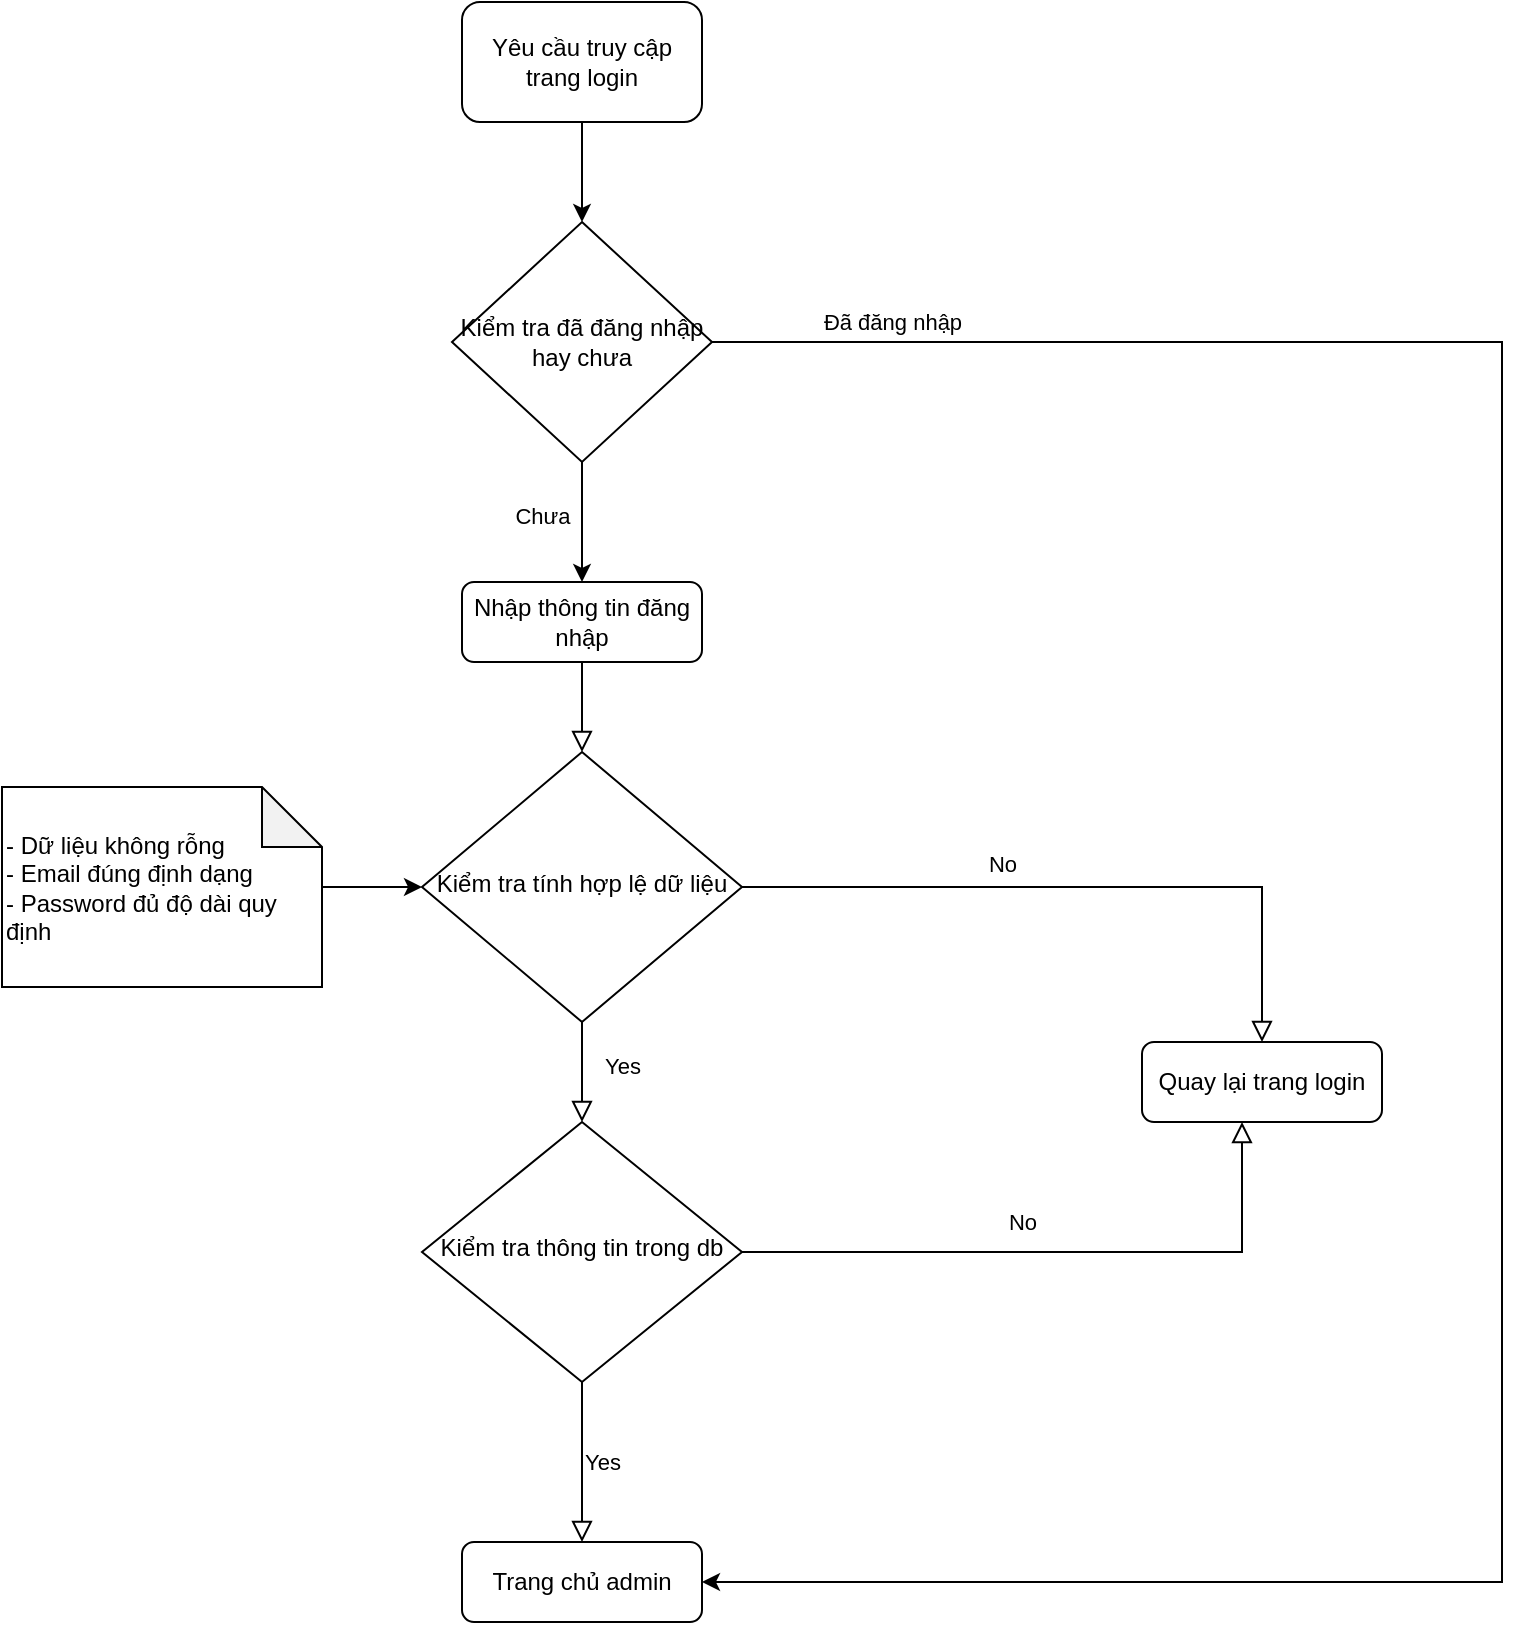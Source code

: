 <mxfile version="13.1.14" type="device"><diagram id="C5RBs43oDa-KdzZeNtuy" name="Page-1"><mxGraphModel dx="1102" dy="1734" grid="1" gridSize="10" guides="1" tooltips="1" connect="1" arrows="1" fold="1" page="1" pageScale="1" pageWidth="827" pageHeight="1169" math="0" shadow="0"><root><mxCell id="WIyWlLk6GJQsqaUBKTNV-0"/><mxCell id="WIyWlLk6GJQsqaUBKTNV-1" parent="WIyWlLk6GJQsqaUBKTNV-0"/><mxCell id="WIyWlLk6GJQsqaUBKTNV-2" value="" style="rounded=0;html=1;jettySize=auto;orthogonalLoop=1;fontSize=11;endArrow=block;endFill=0;endSize=8;strokeWidth=1;shadow=0;labelBackgroundColor=none;edgeStyle=orthogonalEdgeStyle;" parent="WIyWlLk6GJQsqaUBKTNV-1" source="WIyWlLk6GJQsqaUBKTNV-3" target="WIyWlLk6GJQsqaUBKTNV-6" edge="1"><mxGeometry relative="1" as="geometry"/></mxCell><mxCell id="WIyWlLk6GJQsqaUBKTNV-3" value="Nhập thông tin đăng nhập" style="rounded=1;whiteSpace=wrap;html=1;fontSize=12;glass=0;strokeWidth=1;shadow=0;arcSize=15;" parent="WIyWlLk6GJQsqaUBKTNV-1" vertex="1"><mxGeometry x="250" y="50" width="120" height="40" as="geometry"/></mxCell><mxCell id="WIyWlLk6GJQsqaUBKTNV-4" value="Yes" style="rounded=0;html=1;jettySize=auto;orthogonalLoop=1;fontSize=11;endArrow=block;endFill=0;endSize=8;strokeWidth=1;shadow=0;labelBackgroundColor=none;edgeStyle=orthogonalEdgeStyle;entryX=0.5;entryY=0;entryDx=0;entryDy=0;" parent="WIyWlLk6GJQsqaUBKTNV-1" source="WIyWlLk6GJQsqaUBKTNV-6" target="WIyWlLk6GJQsqaUBKTNV-10" edge="1"><mxGeometry x="-0.143" y="20" relative="1" as="geometry"><mxPoint as="offset"/><mxPoint x="260" y="310" as="targetPoint"/></mxGeometry></mxCell><mxCell id="WIyWlLk6GJQsqaUBKTNV-5" value="No" style="edgeStyle=orthogonalEdgeStyle;rounded=0;html=1;jettySize=auto;orthogonalLoop=1;fontSize=11;endArrow=block;endFill=0;endSize=8;strokeWidth=1;shadow=0;labelBackgroundColor=none;" parent="WIyWlLk6GJQsqaUBKTNV-1" source="WIyWlLk6GJQsqaUBKTNV-6" target="WIyWlLk6GJQsqaUBKTNV-11" edge="1"><mxGeometry x="-0.23" y="13" relative="1" as="geometry"><mxPoint y="1" as="offset"/></mxGeometry></mxCell><mxCell id="WIyWlLk6GJQsqaUBKTNV-6" value="Kiểm tra tính hợp lệ dữ liệu" style="rhombus;whiteSpace=wrap;html=1;shadow=0;fontFamily=Helvetica;fontSize=12;align=center;strokeWidth=1;spacing=6;spacingTop=-4;" parent="WIyWlLk6GJQsqaUBKTNV-1" vertex="1"><mxGeometry x="230" y="135" width="160" height="135" as="geometry"/></mxCell><mxCell id="WIyWlLk6GJQsqaUBKTNV-8" value="No" style="rounded=0;html=1;jettySize=auto;orthogonalLoop=1;fontSize=11;endArrow=block;endFill=0;endSize=8;strokeWidth=1;shadow=0;labelBackgroundColor=none;edgeStyle=orthogonalEdgeStyle;" parent="WIyWlLk6GJQsqaUBKTNV-1" source="WIyWlLk6GJQsqaUBKTNV-10" target="WIyWlLk6GJQsqaUBKTNV-11" edge="1"><mxGeometry x="-0.111" y="15" relative="1" as="geometry"><mxPoint as="offset"/><Array as="points"><mxPoint x="640" y="385"/></Array></mxGeometry></mxCell><mxCell id="WIyWlLk6GJQsqaUBKTNV-9" value="Yes" style="edgeStyle=orthogonalEdgeStyle;rounded=0;html=1;jettySize=auto;orthogonalLoop=1;fontSize=11;endArrow=block;endFill=0;endSize=8;strokeWidth=1;shadow=0;labelBackgroundColor=none;" parent="WIyWlLk6GJQsqaUBKTNV-1" source="WIyWlLk6GJQsqaUBKTNV-10" target="WIyWlLk6GJQsqaUBKTNV-12" edge="1"><mxGeometry y="10" relative="1" as="geometry"><mxPoint as="offset"/></mxGeometry></mxCell><mxCell id="WIyWlLk6GJQsqaUBKTNV-10" value="Kiểm tra thông tin trong db" style="rhombus;whiteSpace=wrap;html=1;shadow=0;fontFamily=Helvetica;fontSize=12;align=center;strokeWidth=1;spacing=6;spacingTop=-4;" parent="WIyWlLk6GJQsqaUBKTNV-1" vertex="1"><mxGeometry x="230" y="320" width="160" height="130" as="geometry"/></mxCell><mxCell id="WIyWlLk6GJQsqaUBKTNV-11" value="Quay lại trang login" style="rounded=1;whiteSpace=wrap;html=1;fontSize=12;glass=0;strokeWidth=1;shadow=0;" parent="WIyWlLk6GJQsqaUBKTNV-1" vertex="1"><mxGeometry x="590" y="280" width="120" height="40" as="geometry"/></mxCell><mxCell id="WIyWlLk6GJQsqaUBKTNV-12" value="Trang chủ admin" style="rounded=1;whiteSpace=wrap;html=1;fontSize=12;glass=0;strokeWidth=1;shadow=0;" parent="WIyWlLk6GJQsqaUBKTNV-1" vertex="1"><mxGeometry x="250" y="530" width="120" height="40" as="geometry"/></mxCell><mxCell id="NfjX5WoXgbzVBCy4dvxU-1" style="edgeStyle=orthogonalEdgeStyle;rounded=0;orthogonalLoop=1;jettySize=auto;html=1;" parent="WIyWlLk6GJQsqaUBKTNV-1" source="NfjX5WoXgbzVBCy4dvxU-0" target="WIyWlLk6GJQsqaUBKTNV-6" edge="1"><mxGeometry relative="1" as="geometry"/></mxCell><mxCell id="NfjX5WoXgbzVBCy4dvxU-0" value="- Dữ liệu không rỗng&lt;br&gt;- Email đúng định dạng&lt;br&gt;- Password đủ độ dài quy định" style="shape=note;whiteSpace=wrap;html=1;backgroundOutline=1;darkOpacity=0.05;align=left;" parent="WIyWlLk6GJQsqaUBKTNV-1" vertex="1"><mxGeometry x="20" y="152.5" width="160" height="100" as="geometry"/></mxCell><mxCell id="ujUZ27ohUoXW-bvEq3kX-6" style="edgeStyle=orthogonalEdgeStyle;rounded=0;orthogonalLoop=1;jettySize=auto;html=1;entryX=0.5;entryY=0;entryDx=0;entryDy=0;" edge="1" parent="WIyWlLk6GJQsqaUBKTNV-1" source="ujUZ27ohUoXW-bvEq3kX-1" target="ujUZ27ohUoXW-bvEq3kX-5"><mxGeometry relative="1" as="geometry"/></mxCell><mxCell id="ujUZ27ohUoXW-bvEq3kX-1" value="Yêu cầu truy cập trang login" style="rounded=1;whiteSpace=wrap;html=1;" vertex="1" parent="WIyWlLk6GJQsqaUBKTNV-1"><mxGeometry x="250" y="-240" width="120" height="60" as="geometry"/></mxCell><mxCell id="ujUZ27ohUoXW-bvEq3kX-8" style="edgeStyle=orthogonalEdgeStyle;rounded=0;orthogonalLoop=1;jettySize=auto;html=1;entryX=0.5;entryY=0;entryDx=0;entryDy=0;" edge="1" parent="WIyWlLk6GJQsqaUBKTNV-1" source="ujUZ27ohUoXW-bvEq3kX-5" target="WIyWlLk6GJQsqaUBKTNV-3"><mxGeometry relative="1" as="geometry"><Array as="points"><mxPoint x="310" y="20"/><mxPoint x="310" y="20"/></Array></mxGeometry></mxCell><mxCell id="ujUZ27ohUoXW-bvEq3kX-12" value="Chưa" style="edgeLabel;html=1;align=center;verticalAlign=middle;resizable=0;points=[];" vertex="1" connectable="0" parent="ujUZ27ohUoXW-bvEq3kX-8"><mxGeometry x="-0.098" y="2" relative="1" as="geometry"><mxPoint x="-22" as="offset"/></mxGeometry></mxCell><mxCell id="ujUZ27ohUoXW-bvEq3kX-13" style="edgeStyle=orthogonalEdgeStyle;rounded=0;orthogonalLoop=1;jettySize=auto;html=1;" edge="1" parent="WIyWlLk6GJQsqaUBKTNV-1" source="ujUZ27ohUoXW-bvEq3kX-5" target="WIyWlLk6GJQsqaUBKTNV-12"><mxGeometry relative="1" as="geometry"><Array as="points"><mxPoint x="770" y="-70"/><mxPoint x="770" y="550"/></Array></mxGeometry></mxCell><mxCell id="ujUZ27ohUoXW-bvEq3kX-14" value="Đã đăng nhập" style="edgeLabel;html=1;align=center;verticalAlign=middle;resizable=0;points=[];" vertex="1" connectable="0" parent="ujUZ27ohUoXW-bvEq3kX-13"><mxGeometry x="-0.873" y="-1" relative="1" as="geometry"><mxPoint y="-11" as="offset"/></mxGeometry></mxCell><mxCell id="ujUZ27ohUoXW-bvEq3kX-5" value="Kiểm tra đã đăng nhập hay chưa" style="rhombus;whiteSpace=wrap;html=1;" vertex="1" parent="WIyWlLk6GJQsqaUBKTNV-1"><mxGeometry x="245" y="-130" width="130" height="120" as="geometry"/></mxCell></root></mxGraphModel></diagram></mxfile>